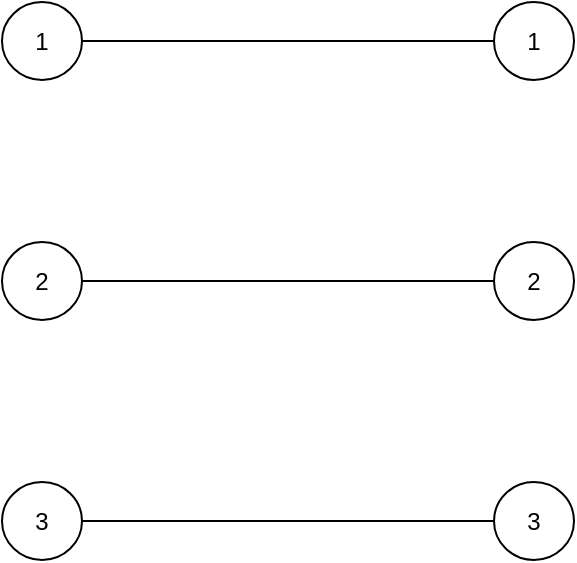 <mxfile version="24.8.2">
  <diagram name="Trang-1" id="h0ls_d6c3U0sV9ZoRgcn">
    <mxGraphModel dx="1364" dy="793" grid="0" gridSize="10" guides="1" tooltips="1" connect="1" arrows="1" fold="1" page="1" pageScale="1" pageWidth="827" pageHeight="1169" math="0" shadow="0">
      <root>
        <mxCell id="0" />
        <mxCell id="1" parent="0" />
        <mxCell id="JgCB0cXu6PORNalEtRaf-3" value="1" style="ellipse;whiteSpace=wrap;html=1;" vertex="1" parent="1">
          <mxGeometry x="265" y="176" width="40" height="39" as="geometry" />
        </mxCell>
        <mxCell id="JgCB0cXu6PORNalEtRaf-4" value="2" style="ellipse;whiteSpace=wrap;html=1;" vertex="1" parent="1">
          <mxGeometry x="265" y="296" width="40" height="39" as="geometry" />
        </mxCell>
        <mxCell id="JgCB0cXu6PORNalEtRaf-5" value="3" style="ellipse;whiteSpace=wrap;html=1;" vertex="1" parent="1">
          <mxGeometry x="265" y="416" width="40" height="39" as="geometry" />
        </mxCell>
        <mxCell id="JgCB0cXu6PORNalEtRaf-6" value="3" style="ellipse;whiteSpace=wrap;html=1;" vertex="1" parent="1">
          <mxGeometry x="511" y="416" width="40" height="39" as="geometry" />
        </mxCell>
        <mxCell id="JgCB0cXu6PORNalEtRaf-7" value="2" style="ellipse;whiteSpace=wrap;html=1;" vertex="1" parent="1">
          <mxGeometry x="511" y="296" width="40" height="39" as="geometry" />
        </mxCell>
        <mxCell id="JgCB0cXu6PORNalEtRaf-8" value="1" style="ellipse;whiteSpace=wrap;html=1;" vertex="1" parent="1">
          <mxGeometry x="511" y="176" width="40" height="39" as="geometry" />
        </mxCell>
        <mxCell id="JgCB0cXu6PORNalEtRaf-10" value="" style="endArrow=none;html=1;rounded=0;exitX=1;exitY=0.5;exitDx=0;exitDy=0;entryX=0;entryY=0.5;entryDx=0;entryDy=0;" edge="1" parent="1" source="JgCB0cXu6PORNalEtRaf-3" target="JgCB0cXu6PORNalEtRaf-8">
          <mxGeometry width="50" height="50" relative="1" as="geometry">
            <mxPoint x="387" y="433" as="sourcePoint" />
            <mxPoint x="437" y="383" as="targetPoint" />
          </mxGeometry>
        </mxCell>
        <mxCell id="JgCB0cXu6PORNalEtRaf-11" value="" style="endArrow=none;html=1;rounded=0;exitX=1;exitY=0.5;exitDx=0;exitDy=0;entryX=0;entryY=0.5;entryDx=0;entryDy=0;" edge="1" parent="1" source="JgCB0cXu6PORNalEtRaf-5" target="JgCB0cXu6PORNalEtRaf-6">
          <mxGeometry width="50" height="50" relative="1" as="geometry">
            <mxPoint x="315" y="206" as="sourcePoint" />
            <mxPoint x="521" y="206" as="targetPoint" />
          </mxGeometry>
        </mxCell>
        <mxCell id="JgCB0cXu6PORNalEtRaf-12" value="" style="endArrow=none;html=1;rounded=0;exitX=1;exitY=0.5;exitDx=0;exitDy=0;" edge="1" parent="1" source="JgCB0cXu6PORNalEtRaf-4" target="JgCB0cXu6PORNalEtRaf-7">
          <mxGeometry width="50" height="50" relative="1" as="geometry">
            <mxPoint x="325" y="216" as="sourcePoint" />
            <mxPoint x="531" y="216" as="targetPoint" />
          </mxGeometry>
        </mxCell>
      </root>
    </mxGraphModel>
  </diagram>
</mxfile>
